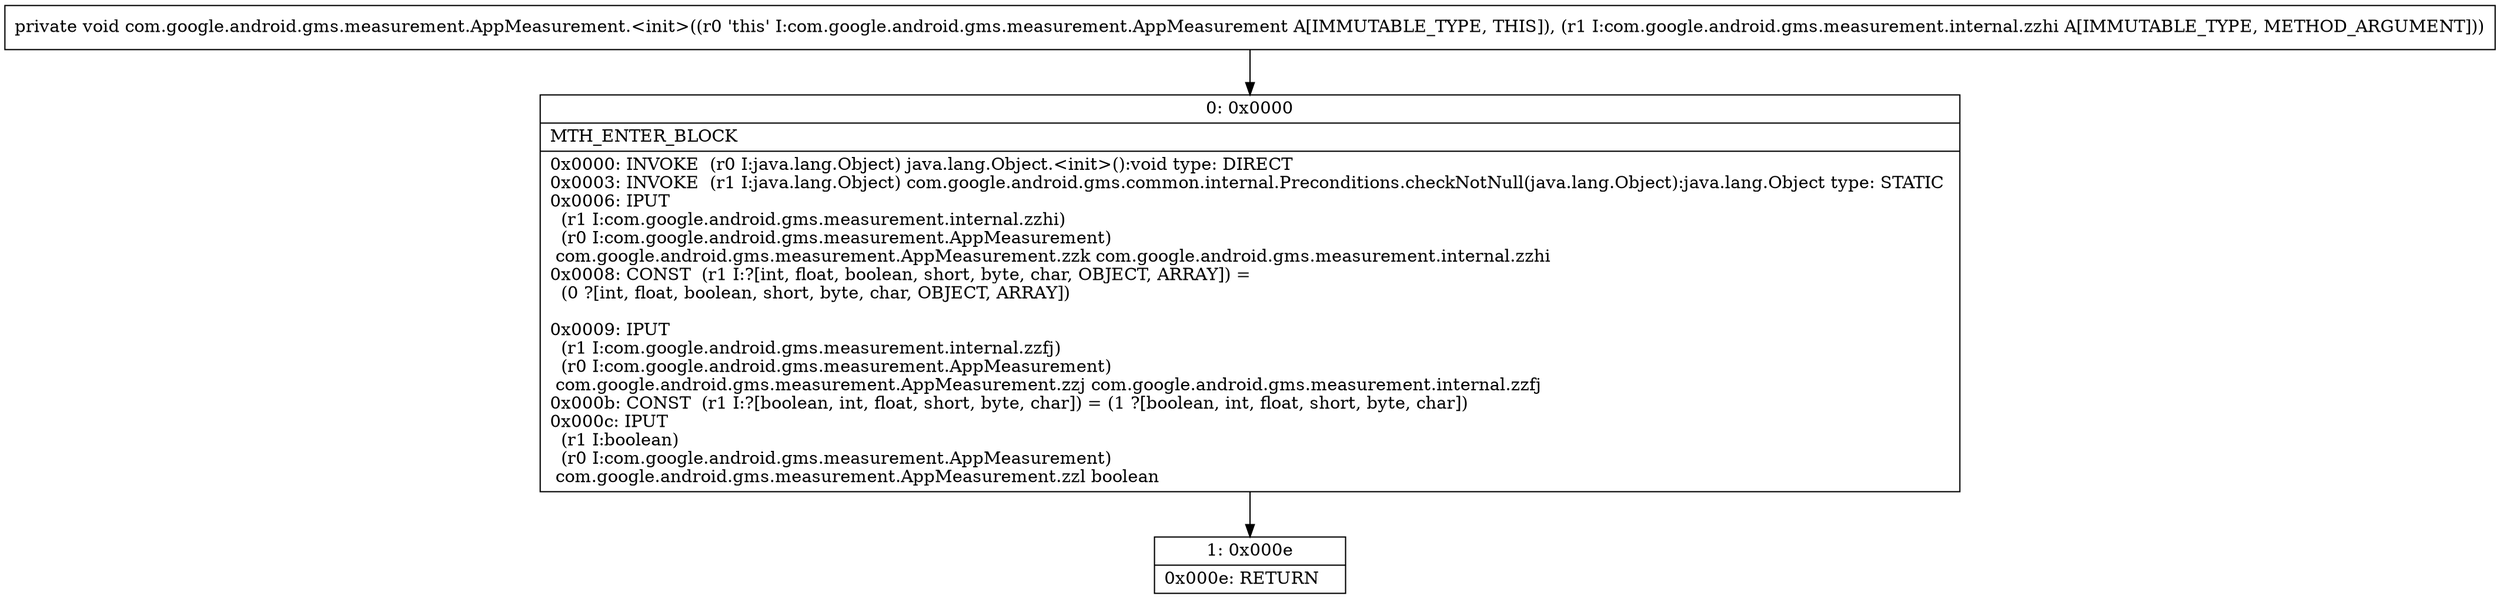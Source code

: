 digraph "CFG forcom.google.android.gms.measurement.AppMeasurement.\<init\>(Lcom\/google\/android\/gms\/measurement\/internal\/zzhi;)V" {
Node_0 [shape=record,label="{0\:\ 0x0000|MTH_ENTER_BLOCK\l|0x0000: INVOKE  (r0 I:java.lang.Object) java.lang.Object.\<init\>():void type: DIRECT \l0x0003: INVOKE  (r1 I:java.lang.Object) com.google.android.gms.common.internal.Preconditions.checkNotNull(java.lang.Object):java.lang.Object type: STATIC \l0x0006: IPUT  \l  (r1 I:com.google.android.gms.measurement.internal.zzhi)\l  (r0 I:com.google.android.gms.measurement.AppMeasurement)\l com.google.android.gms.measurement.AppMeasurement.zzk com.google.android.gms.measurement.internal.zzhi \l0x0008: CONST  (r1 I:?[int, float, boolean, short, byte, char, OBJECT, ARRAY]) = \l  (0 ?[int, float, boolean, short, byte, char, OBJECT, ARRAY])\l \l0x0009: IPUT  \l  (r1 I:com.google.android.gms.measurement.internal.zzfj)\l  (r0 I:com.google.android.gms.measurement.AppMeasurement)\l com.google.android.gms.measurement.AppMeasurement.zzj com.google.android.gms.measurement.internal.zzfj \l0x000b: CONST  (r1 I:?[boolean, int, float, short, byte, char]) = (1 ?[boolean, int, float, short, byte, char]) \l0x000c: IPUT  \l  (r1 I:boolean)\l  (r0 I:com.google.android.gms.measurement.AppMeasurement)\l com.google.android.gms.measurement.AppMeasurement.zzl boolean \l}"];
Node_1 [shape=record,label="{1\:\ 0x000e|0x000e: RETURN   \l}"];
MethodNode[shape=record,label="{private void com.google.android.gms.measurement.AppMeasurement.\<init\>((r0 'this' I:com.google.android.gms.measurement.AppMeasurement A[IMMUTABLE_TYPE, THIS]), (r1 I:com.google.android.gms.measurement.internal.zzhi A[IMMUTABLE_TYPE, METHOD_ARGUMENT])) }"];
MethodNode -> Node_0;
Node_0 -> Node_1;
}

